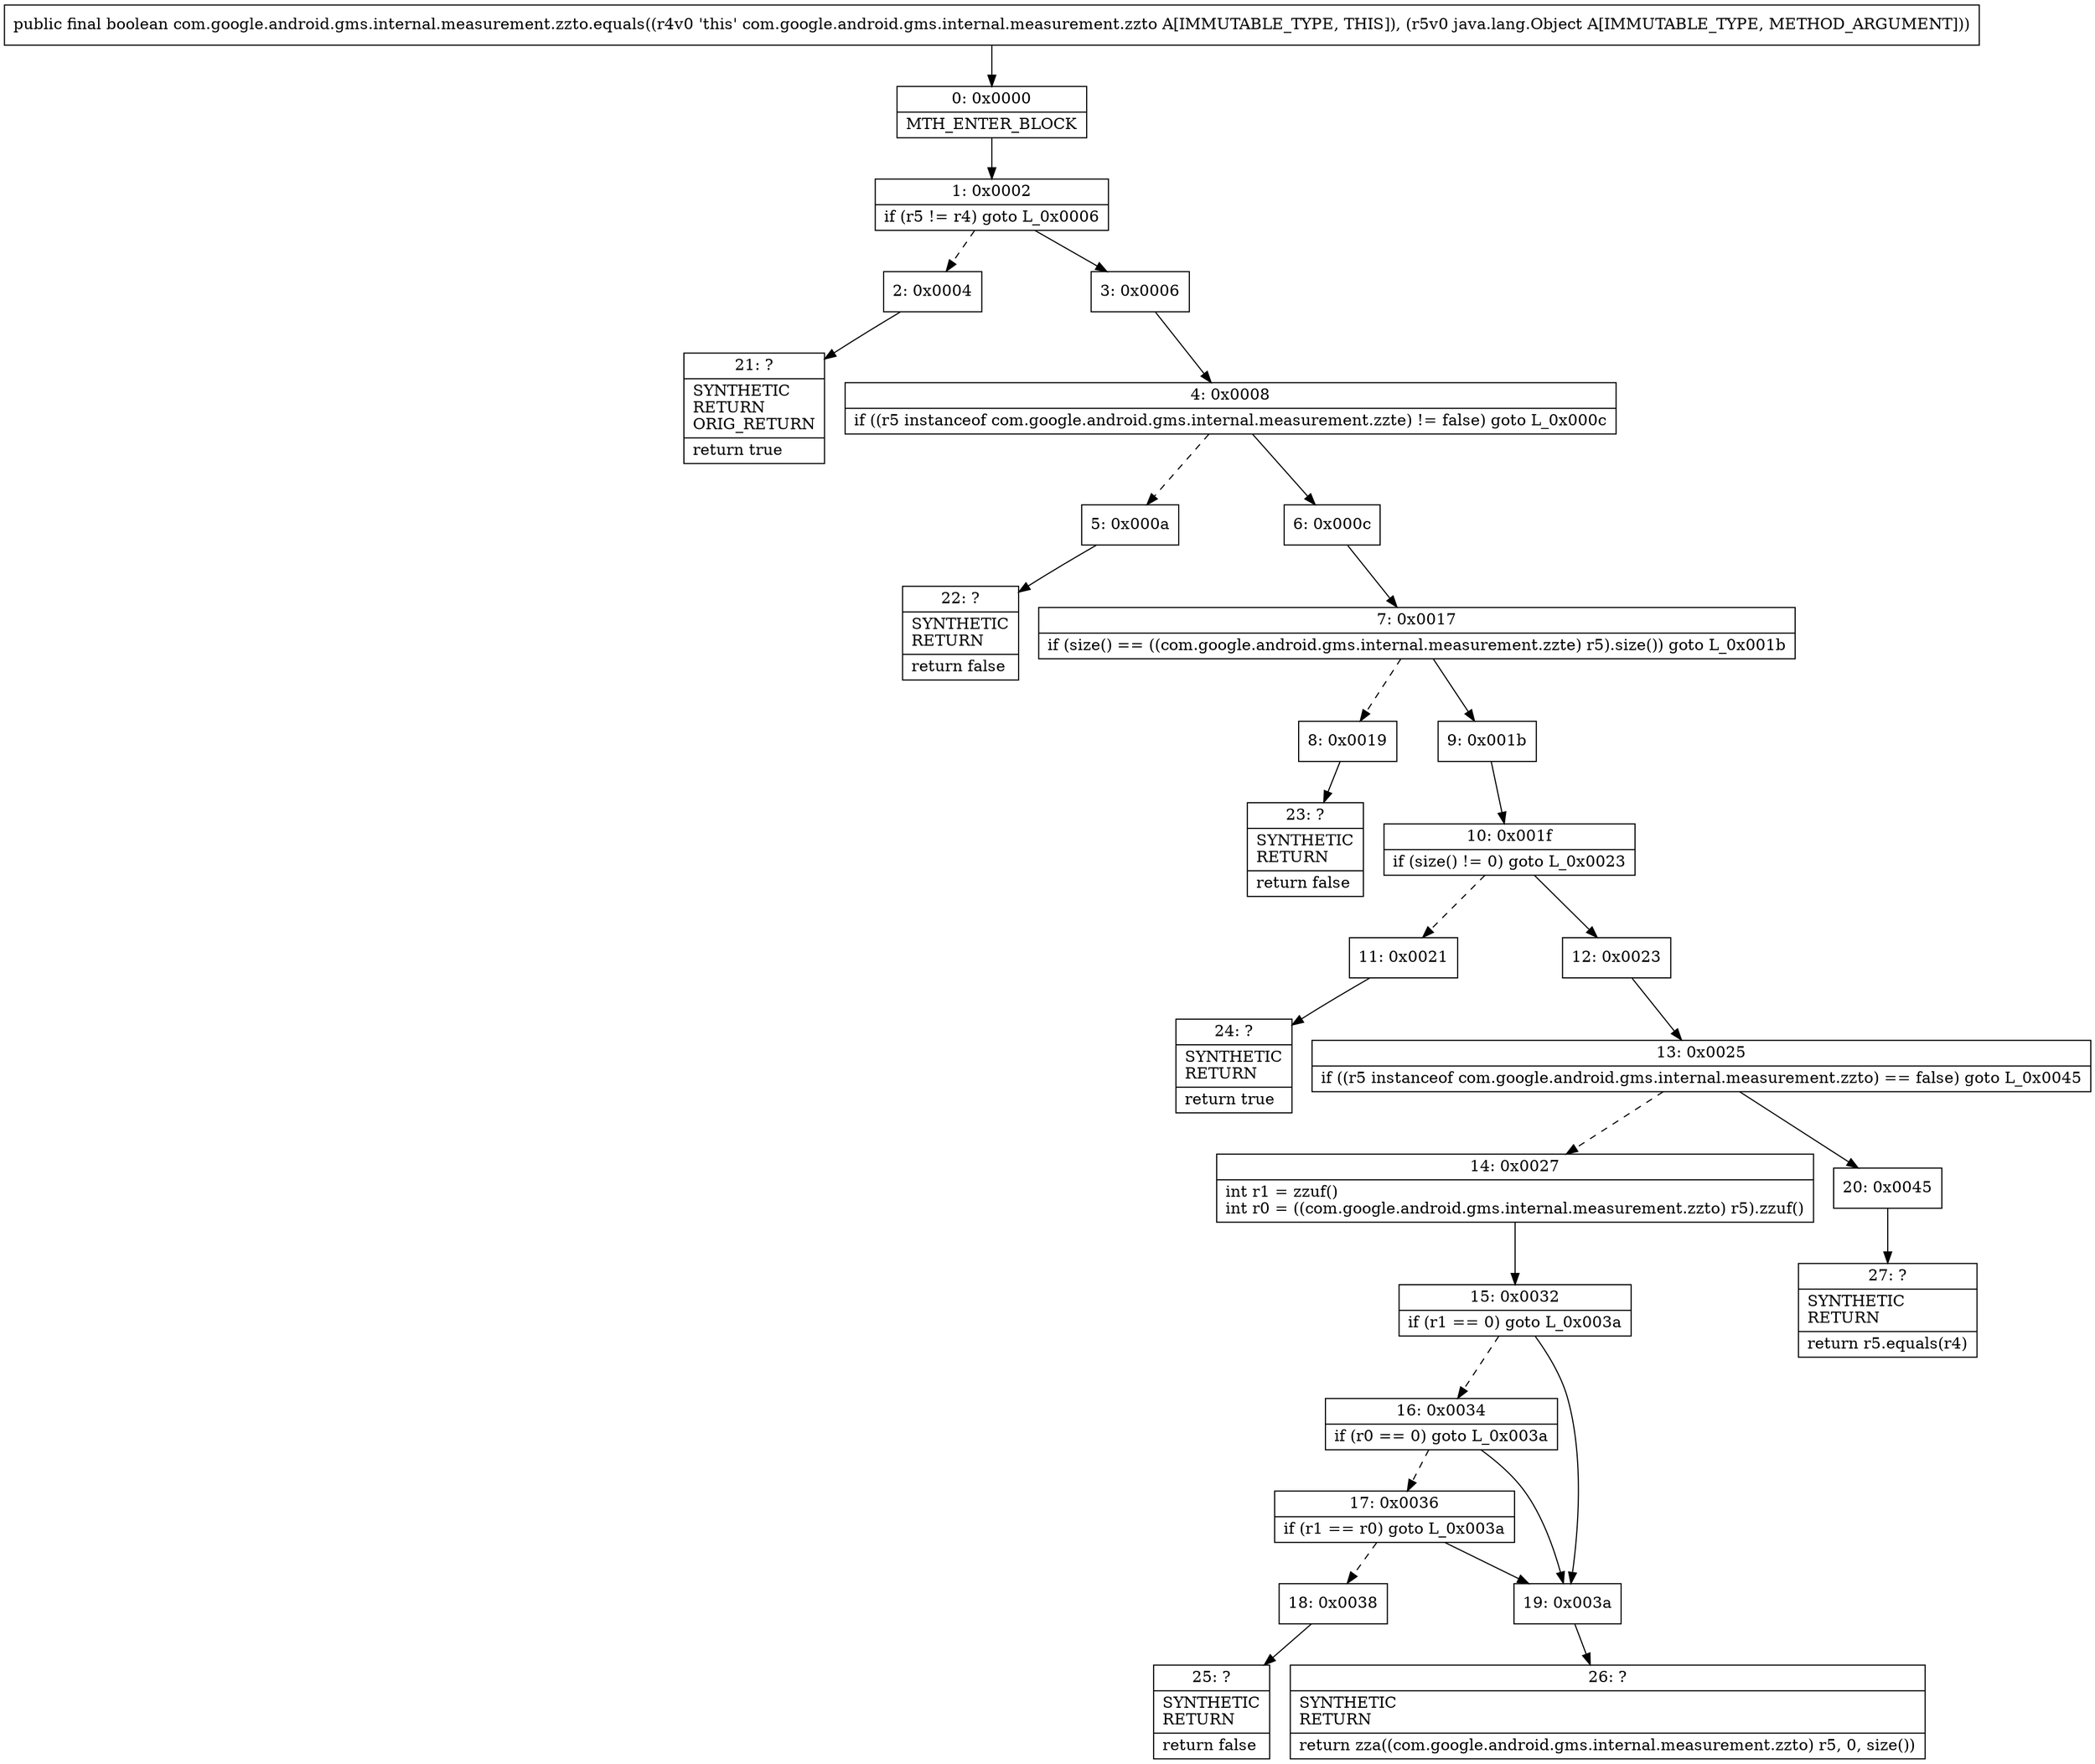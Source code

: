 digraph "CFG forcom.google.android.gms.internal.measurement.zzto.equals(Ljava\/lang\/Object;)Z" {
Node_0 [shape=record,label="{0\:\ 0x0000|MTH_ENTER_BLOCK\l}"];
Node_1 [shape=record,label="{1\:\ 0x0002|if (r5 != r4) goto L_0x0006\l}"];
Node_2 [shape=record,label="{2\:\ 0x0004}"];
Node_3 [shape=record,label="{3\:\ 0x0006}"];
Node_4 [shape=record,label="{4\:\ 0x0008|if ((r5 instanceof com.google.android.gms.internal.measurement.zzte) != false) goto L_0x000c\l}"];
Node_5 [shape=record,label="{5\:\ 0x000a}"];
Node_6 [shape=record,label="{6\:\ 0x000c}"];
Node_7 [shape=record,label="{7\:\ 0x0017|if (size() == ((com.google.android.gms.internal.measurement.zzte) r5).size()) goto L_0x001b\l}"];
Node_8 [shape=record,label="{8\:\ 0x0019}"];
Node_9 [shape=record,label="{9\:\ 0x001b}"];
Node_10 [shape=record,label="{10\:\ 0x001f|if (size() != 0) goto L_0x0023\l}"];
Node_11 [shape=record,label="{11\:\ 0x0021}"];
Node_12 [shape=record,label="{12\:\ 0x0023}"];
Node_13 [shape=record,label="{13\:\ 0x0025|if ((r5 instanceof com.google.android.gms.internal.measurement.zzto) == false) goto L_0x0045\l}"];
Node_14 [shape=record,label="{14\:\ 0x0027|int r1 = zzuf()\lint r0 = ((com.google.android.gms.internal.measurement.zzto) r5).zzuf()\l}"];
Node_15 [shape=record,label="{15\:\ 0x0032|if (r1 == 0) goto L_0x003a\l}"];
Node_16 [shape=record,label="{16\:\ 0x0034|if (r0 == 0) goto L_0x003a\l}"];
Node_17 [shape=record,label="{17\:\ 0x0036|if (r1 == r0) goto L_0x003a\l}"];
Node_18 [shape=record,label="{18\:\ 0x0038}"];
Node_19 [shape=record,label="{19\:\ 0x003a}"];
Node_20 [shape=record,label="{20\:\ 0x0045}"];
Node_21 [shape=record,label="{21\:\ ?|SYNTHETIC\lRETURN\lORIG_RETURN\l|return true\l}"];
Node_22 [shape=record,label="{22\:\ ?|SYNTHETIC\lRETURN\l|return false\l}"];
Node_23 [shape=record,label="{23\:\ ?|SYNTHETIC\lRETURN\l|return false\l}"];
Node_24 [shape=record,label="{24\:\ ?|SYNTHETIC\lRETURN\l|return true\l}"];
Node_25 [shape=record,label="{25\:\ ?|SYNTHETIC\lRETURN\l|return false\l}"];
Node_26 [shape=record,label="{26\:\ ?|SYNTHETIC\lRETURN\l|return zza((com.google.android.gms.internal.measurement.zzto) r5, 0, size())\l}"];
Node_27 [shape=record,label="{27\:\ ?|SYNTHETIC\lRETURN\l|return r5.equals(r4)\l}"];
MethodNode[shape=record,label="{public final boolean com.google.android.gms.internal.measurement.zzto.equals((r4v0 'this' com.google.android.gms.internal.measurement.zzto A[IMMUTABLE_TYPE, THIS]), (r5v0 java.lang.Object A[IMMUTABLE_TYPE, METHOD_ARGUMENT])) }"];
MethodNode -> Node_0;
Node_0 -> Node_1;
Node_1 -> Node_2[style=dashed];
Node_1 -> Node_3;
Node_2 -> Node_21;
Node_3 -> Node_4;
Node_4 -> Node_5[style=dashed];
Node_4 -> Node_6;
Node_5 -> Node_22;
Node_6 -> Node_7;
Node_7 -> Node_8[style=dashed];
Node_7 -> Node_9;
Node_8 -> Node_23;
Node_9 -> Node_10;
Node_10 -> Node_11[style=dashed];
Node_10 -> Node_12;
Node_11 -> Node_24;
Node_12 -> Node_13;
Node_13 -> Node_14[style=dashed];
Node_13 -> Node_20;
Node_14 -> Node_15;
Node_15 -> Node_16[style=dashed];
Node_15 -> Node_19;
Node_16 -> Node_17[style=dashed];
Node_16 -> Node_19;
Node_17 -> Node_18[style=dashed];
Node_17 -> Node_19;
Node_18 -> Node_25;
Node_19 -> Node_26;
Node_20 -> Node_27;
}

